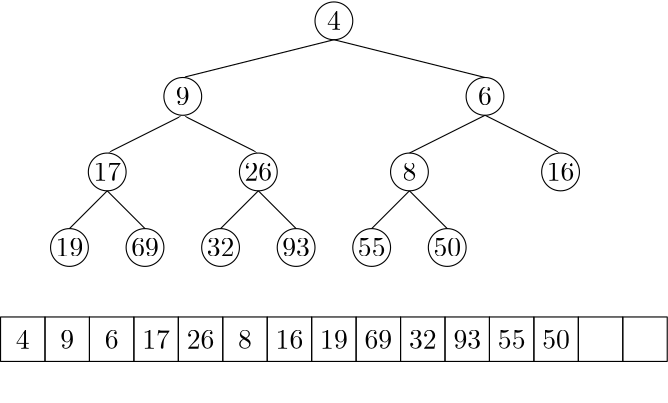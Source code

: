 <?xml version="1.0"?>
<!DOCTYPE ipe SYSTEM "ipe.dtd">
<ipe version="70010" creator="Ipe 7.0.10">
<info created="D:20110704105531" modified="D:20110704112433"/>
<ipestyle name="basic">
<symbol name="arrow/arc(spx)">
<path stroke="sym-stroke" fill="sym-stroke" pen="sym-pen">
0 0 m
-1 0.333 l
-1 -0.333 l
h
</path>
</symbol>
<symbol name="arrow/farc(spx)">
<path stroke="sym-stroke" fill="white" pen="sym-pen">
0 0 m
-1 0.333 l
-1 -0.333 l
h
</path>
</symbol>
<symbol name="mark/circle(sx)" transformations="translations">
<path fill="sym-stroke">
0.6 0 0 0.6 0 0 e
0.4 0 0 0.4 0 0 e
</path>
</symbol>
<symbol name="mark/disk(sx)" transformations="translations">
<path fill="sym-stroke">
0.6 0 0 0.6 0 0 e
</path>
</symbol>
<symbol name="mark/fdisk(sfx)" transformations="translations">
<group>
<path fill="sym-stroke" fillrule="eofill">
0.6 0 0 0.6 0 0 e
0.4 0 0 0.4 0 0 e
</path>
<path fill="sym-fill">
0.4 0 0 0.4 0 0 e
</path>
</group>
</symbol>
<symbol name="mark/box(sx)" transformations="translations">
<path fill="sym-stroke" fillrule="eofill">
-0.6 -0.6 m
0.6 -0.6 l
0.6 0.6 l
-0.6 0.6 l
h
-0.4 -0.4 m
0.4 -0.4 l
0.4 0.4 l
-0.4 0.4 l
h
</path>
</symbol>
<symbol name="mark/square(sx)" transformations="translations">
<path fill="sym-stroke">
-0.6 -0.6 m
0.6 -0.6 l
0.6 0.6 l
-0.6 0.6 l
h
</path>
</symbol>
<symbol name="mark/fsquare(sfx)" transformations="translations">
<group>
<path fill="sym-stroke" fillrule="eofill">
-0.6 -0.6 m
0.6 -0.6 l
0.6 0.6 l
-0.6 0.6 l
h
-0.4 -0.4 m
0.4 -0.4 l
0.4 0.4 l
-0.4 0.4 l
h
</path>
<path fill="sym-fill">
-0.4 -0.4 m
0.4 -0.4 l
0.4 0.4 l
-0.4 0.4 l
h
</path>
</group>
</symbol>
<symbol name="mark/cross(sx)" transformations="translations">
<group>
<path fill="sym-stroke">
-0.43 -0.57 m
0.57 0.43 l
0.43 0.57 l
-0.57 -0.43 l
h
</path>
<path fill="sym-stroke">
-0.43 0.57 m
0.57 -0.43 l
0.43 -0.57 l
-0.57 0.43 l
h
</path>
</group>
</symbol>
<symbol name="arrow/fnormal(spx)">
<path stroke="sym-stroke" fill="white" pen="sym-pen">
0 0 m
-1 0.333 l
-1 -0.333 l
h
</path>
</symbol>
<symbol name="arrow/pointed(spx)">
<path stroke="sym-stroke" fill="sym-stroke" pen="sym-pen">
0 0 m
-1 0.333 l
-0.8 0 l
-1 -0.333 l
h
</path>
</symbol>
<symbol name="arrow/fpointed(spx)">
<path stroke="sym-stroke" fill="white" pen="sym-pen">
0 0 m
-1 0.333 l
-0.8 0 l
-1 -0.333 l
h
</path>
</symbol>
<symbol name="arrow/linear(spx)">
<path stroke="sym-stroke" pen="sym-pen">
-1 0.333 m
0 0 l
-1 -0.333 l
</path>
</symbol>
<symbol name="arrow/fdouble(spx)">
<path stroke="sym-stroke" fill="white" pen="sym-pen">
0 0 m
-1 0.333 l
-1 -0.333 l
h
-1 0 m
-2 0.333 l
-2 -0.333 l
h
</path>
</symbol>
<symbol name="arrow/double(spx)">
<path stroke="sym-stroke" fill="sym-stroke" pen="sym-pen">
0 0 m
-1 0.333 l
-1 -0.333 l
h
-1 0 m
-2 0.333 l
-2 -0.333 l
h
</path>
</symbol>
<pen name="heavier" value="0.8"/>
<pen name="fat" value="1.2"/>
<pen name="ultrafat" value="2"/>
<symbolsize name="large" value="5"/>
<symbolsize name="small" value="2"/>
<symbolsize name="tiny" value="1.1"/>
<arrowsize name="large" value="10"/>
<arrowsize name="small" value="5"/>
<arrowsize name="tiny" value="3"/>
<color name="red" value="1 0 0"/>
<color name="green" value="0 1 0"/>
<color name="blue" value="0 0 1"/>
<color name="yellow" value="1 1 0"/>
<color name="orange" value="1 0.647 0"/>
<color name="gold" value="1 0.843 0"/>
<color name="purple" value="0.627 0.125 0.941"/>
<color name="gray" value="0.745"/>
<color name="brown" value="0.647 0.165 0.165"/>
<color name="navy" value="0 0 0.502"/>
<color name="pink" value="1 0.753 0.796"/>
<color name="seagreen" value="0.18 0.545 0.341"/>
<color name="turquoise" value="0.251 0.878 0.816"/>
<color name="violet" value="0.933 0.51 0.933"/>
<color name="darkblue" value="0 0 0.545"/>
<color name="darkcyan" value="0 0.545 0.545"/>
<color name="darkgray" value="0.663"/>
<color name="darkgreen" value="0 0.392 0"/>
<color name="darkmagenta" value="0.545 0 0.545"/>
<color name="darkorange" value="1 0.549 0"/>
<color name="darkred" value="0.545 0 0"/>
<color name="lightblue" value="0.678 0.847 0.902"/>
<color name="lightcyan" value="0.878 1 1"/>
<color name="lightgray" value="0.827"/>
<color name="lightgreen" value="0.565 0.933 0.565"/>
<color name="lightyellow" value="1 1 0.878"/>
<dashstyle name="dashed" value="[4] 0"/>
<dashstyle name="dotted" value="[1 3] 0"/>
<dashstyle name="dash dotted" value="[4 2 1 2] 0"/>
<dashstyle name="dash dot dotted" value="[4 2 1 2 1 2] 0"/>
<textsize name="large" value="\large"/>
<textsize name="small" value="\small"/>
<textsize name="tiny" value="\tiny"/>
<textsize name="Large" value="\Large"/>
<textsize name="LARGE" value="\LARGE"/>
<textsize name="huge" value="\huge"/>
<textsize name="Huge" value="\Huge"/>
<textsize name="footnote" value="\footnotesize"/>
<textstyle name="center" begin="\begin{center}" end="\end{center}"/>
<textstyle name="itemize" begin="\begin{itemize}" end="\end{itemize}"/>
<textstyle name="item" begin="\begin{itemize}\item{}" end="\end{itemize}"/>
<gridsize name="4 pts" value="4"/>
<gridsize name="8 pts (~3 mm)" value="8"/>
<gridsize name="16 pts (~6 mm)" value="16"/>
<gridsize name="32 pts (~12 mm)" value="32"/>
<gridsize name="10 pts (~3.5 mm)" value="10"/>
<gridsize name="20 pts (~7 mm)" value="20"/>
<gridsize name="14 pts (~5 mm)" value="14"/>
<gridsize name="28 pts (~10 mm)" value="28"/>
<gridsize name="56 pts (~20 mm)" value="56"/>
<anglesize name="90 deg" value="90"/>
<anglesize name="60 deg" value="60"/>
<anglesize name="45 deg" value="45"/>
<anglesize name="30 deg" value="30"/>
<anglesize name="22.5 deg" value="22.5"/>
<tiling name="falling" angle="-60" step="4" width="1"/>
<tiling name="rising" angle="30" step="4" width="1"/>
</ipestyle>
<page>
<layer name="alpha"/>
<layer name="beta"/>
<layer name="gamma"/>
<layer name="delta"/>
<layer name="epsilon"/>
<layer name="zeta"/>
<layer name="eta"/>
<layer name="theta"/>
<layer name="iota"/>
<layer name="kappa"/>
<view layers="alpha beta gamma delta epsilon" active="alpha"/>
<view layers="alpha gamma delta theta" active="theta"/>
<view layers="alpha delta zeta iota" active="iota"/>
<view layers="alpha zeta kappa" active="kappa"/>
<path layer="kappa" matrix="1 0 0 1 193.719 -162.329" fill="pink">
96 320 m
96 304 l
112 304 l
112 320 l
h
</path>
<path layer="iota" matrix="1 0 0 1 145.719 -162.329" fill="pink">
96 320 m
96 304 l
112 304 l
112 320 l
h
</path>
<path layer="theta" matrix="1 0 0 1 113.719 -162.329" fill="pink">
96 320 m
96 304 l
112 304 l
112 320 l
h
</path>
<path layer="kappa" matrix="0.425 0 0 0.425 248.12 101.086" fill="pink">
16 0 0 16 256 256 e
</path>
<path layer="iota" matrix="0.425 0 0 0.425 275.32 128.286" fill="pink">
16 0 0 16 256 256 e
</path>
<path layer="theta" matrix="0.425 0 0 0.425 220.92 155.486" fill="pink">
16 0 0 16 256 256 e
</path>
<path layer="epsilon" matrix="0.425 0 0 0.425 261.72 73.8864" stroke="black">
16 0 0 16 256 256 e
</path>
<path layer="alpha" matrix="0.85 0 0 0.85 112.12 -170.914" stroke="black">
256 504 m
192 488 l
</path>
<path matrix="0.85 0 0 0.85 112.12 -170.914" stroke="black">
256 504 m
320 488 l
</path>
<path matrix="0.85 0 0 0.85 112.12 -170.914" stroke="black">
192 472 m
160 456 l
</path>
<path matrix="0.85 0 0 0.85 112.12 -170.914" stroke="black">
192 472 m
224 456 l
</path>
<path matrix="0.85 0 0 0.85 112.12 -170.914" stroke="black">
320 472 m
288 456 l
</path>
<path matrix="0.85 0 0 0.85 112.12 -170.914" stroke="black">
320 472 m
352 456 l
</path>
<use matrix="0.85 0 0 0.85 16.9198 -204.914" name="mark/cross(sx)" pos="256 448" size="normal" stroke="white"/>
<use matrix="0.85 0 0 0.85 16.9198 -191.314" name="mark/cross(sx)" pos="256 448" size="normal" stroke="white"/>
<use matrix="0.85 0 0 0.85 57.7197 -150.514" name="mark/cross(sx)" pos="256 448" size="normal" stroke="white"/>
<use matrix="0.85 0 0 0.85 57.7197 -136.914" name="mark/cross(sx)" pos="256 448" size="normal" stroke="white"/>
<use matrix="0.85 0 0 0.85 193.72 -177.714" name="mark/cross(sx)" pos="256 448" size="normal" stroke="white"/>
<use matrix="0.85 0 0 0.85 193.72 -164.114" name="mark/cross(sx)" pos="256 448" size="normal" stroke="white"/>
<use matrix="0.85 0 0 0.85 84.9198 -177.714" name="mark/cross(sx)" pos="256 448" size="normal" stroke="white"/>
<use matrix="0.85 0 0 0.85 84.9198 -164.114" name="mark/cross(sx)" pos="256 448" size="normal" stroke="white"/>
<use matrix="0.85 0 0 0.85 30.5198 -177.714" name="mark/cross(sx)" pos="256 448" size="normal" stroke="white"/>
<use matrix="0.85 0 0 0.85 30.5198 -164.114" name="mark/cross(sx)" pos="256 448" size="normal" stroke="white"/>
<path matrix="0.425 0 0 0.425 125.72 73.8864" stroke="black">
16 0 0 16 256 256 e
</path>
<text matrix="0.425 0 0 0.425 125.72 73.8864" transformations="translations" pos="256 256" stroke="black" type="label" halign="center" valign="center">19</text>
<use matrix="0.85 0 0 0.85 44.1198 -204.914" name="mark/cross(sx)" pos="256 448" size="normal" stroke="white"/>
<use matrix="0.85 0 0 0.85 44.1198 -191.314" name="mark/cross(sx)" pos="256 448" size="normal" stroke="white"/>
<use matrix="0.85 0 0 0.85 71.3198 -204.914" name="mark/cross(sx)" pos="256 448" size="normal" stroke="white"/>
<use matrix="0.85 0 0 0.85 71.3198 -191.314" name="mark/cross(sx)" pos="256 448" size="normal" stroke="white"/>
<use matrix="0.85 0 0 0.85 98.5198 -204.914" name="mark/cross(sx)" pos="256 448" size="normal" stroke="white"/>
<use matrix="0.85 0 0 0.85 98.5198 -191.314" name="mark/cross(sx)" pos="256 448" size="normal" stroke="white"/>
<use matrix="0.85 0 0 0.85 125.72 -204.914" name="mark/cross(sx)" pos="256 448" size="normal" stroke="white"/>
<use matrix="0.85 0 0 0.85 125.72 -191.314" name="mark/cross(sx)" pos="256 448" size="normal" stroke="white"/>
<use matrix="0.85 0 0 0.85 180.12 -204.914" name="mark/cross(sx)" pos="256 448" size="normal" stroke="white"/>
<use matrix="0.85 0 0 0.85 180.12 -191.314" name="mark/cross(sx)" pos="256 448" size="normal" stroke="white"/>
<use matrix="0.85 0 0 0.85 207.32 -204.914" name="mark/cross(sx)" pos="256 448" size="normal" stroke="white"/>
<use matrix="0.85 0 0 0.85 207.32 -191.314" name="mark/cross(sx)" pos="256 448" size="normal" stroke="white"/>
<path matrix="0.85 0 0 0.85 112.12 -170.914" stroke="black">
160 440 m
144 424 l
</path>
<path matrix="0.85 0 0 0.85 112.12 -170.914" stroke="black">
160 440 m
176 424 l
</path>
<path matrix="0.85 0 0 0.85 112.12 -170.914" stroke="black">
224 440 m
208 424 l
</path>
<path matrix="0.85 0 0 0.85 112.12 -170.914" stroke="black">
224 440 m
240 424 l
</path>
<path matrix="0.85 0 0 0.85 112.12 -170.914" stroke="black">
288 440 m
272 424 l
</path>
<path layer="epsilon" matrix="0.85 0 0 0.85 112.12 -170.914" stroke="black">
288 440 m
304 424 l
</path>
<path layer="alpha" matrix="0.425 0 0 0.425 139.32 101.086" stroke="black">
16 0 0 16 256 256 e
</path>
<text matrix="0.425 0 0 0.425 139.32 101.086" transformations="translations" pos="256 256" stroke="black" type="label" halign="center" valign="center">17</text>
<path matrix="0.425 0 0 0.425 152.92 73.8864" stroke="black">
16 0 0 16 256 256 e
</path>
<text matrix="0.425 0 0 0.425 152.92 73.8864" transformations="translations" pos="256 256" stroke="black" type="label" halign="center" valign="center">69</text>
<path matrix="0.425 0 0 0.425 166.52 128.286" stroke="black">
16 0 0 16 256 256 e
</path>
<text matrix="0.425 0 0 0.425 166.52 128.286" transformations="translations" pos="256 256" stroke="black" type="label" halign="center" valign="center">9</text>
<path matrix="0.425 0 0 0.425 180.12 73.8864" stroke="black">
16 0 0 16 256 256 e
</path>
<text matrix="0.425 0 0 0.425 180.12 73.8864" transformations="translations" pos="256 256" stroke="black" type="label" halign="center" valign="center">32</text>
<path matrix="0.425 0 0 0.425 193.72 101.086" stroke="black">
16 0 0 16 256 256 e
</path>
<text matrix="0.425 0 0 0.425 193.72 101.086" transformations="translations" pos="256 256" stroke="black" type="label" halign="center" valign="center">26</text>
<path matrix="0.425 0 0 0.425 207.32 73.8864" stroke="black">
16 0 0 16 256 256 e
</path>
<text matrix="0.425 0 0 0.425 207.32 73.8864" transformations="translations" pos="256 256" stroke="black" type="label" halign="center" valign="center">93</text>
<path matrix="0.425 0 0 0.425 220.92 155.486" stroke="black">
16 0 0 16 256 256 e
</path>
<text layer="beta" matrix="0.425 0 0 0.425 220.92 155.486" transformations="translations" pos="256 256" stroke="black" type="label" halign="center" valign="center">4</text>
<path layer="alpha" matrix="0.425 0 0 0.425 234.52 73.8864" stroke="black">
16 0 0 16 256 256 e
</path>
<text matrix="0.425 0 0 0.425 234.52 73.8864" transformations="translations" pos="256 256" stroke="black" type="label" halign="center" valign="center">55</text>
<path matrix="0.425 0 0 0.425 302.52 101.086" stroke="black">
16 0 0 16 256 256 e
</path>
<text matrix="0.425 0 0 0.425 302.52 101.086" transformations="translations" pos="256 256" stroke="black" type="label" halign="center" valign="center">16</text>
<path matrix="0.425 0 0 0.425 248.12 101.086" stroke="black">
16 0 0 16 256 256 e
</path>
<path matrix="0.425 0 0 0.425 275.32 128.286" stroke="black">
16 0 0 16 256 256 e
</path>
<group layer="kappa" matrix="1 0 0 1 62.7284 96">
<text matrix="1 0 0 1 65.0135 -274.841" transformations="translations" pos="105.977 306.738" stroke="darkgray" type="label" halign="center" valign="baseline">1</text>
<text matrix="1 0 0 1 81.0134 -274.841" transformations="translations" pos="105.977 306.738" stroke="darkgray" type="label" halign="center" valign="baseline">2</text>
<text matrix="1 0 0 1 113.013 -274.841" transformations="translations" pos="105.977 306.738" stroke="darkgray" type="label" halign="center" valign="baseline">4</text>
<text matrix="1 0 0 1 129.013 -274.841" transformations="translations" pos="105.977 306.738" stroke="darkgray" type="label" halign="center" valign="baseline">5</text>
<text matrix="1 0 0 1 97.013 -274.841" transformations="translations" pos="105.977 306.738" stroke="darkgray" type="label" halign="center" valign="baseline">3</text>
<text matrix="1 0 0 1 145.014 -274.841" transformations="translations" pos="105.977 306.738" stroke="darkgray" type="label" halign="center" valign="baseline">6</text>
<text matrix="1 0 0 1 161.014 -274.841" transformations="translations" pos="105.977 306.738" stroke="darkgray" type="label" halign="center" valign="baseline">7</text>
<text matrix="1 0 0 1 177.014 -274.841" transformations="translations" pos="105.977 306.738" stroke="darkgray" type="label" halign="center" valign="baseline">8</text>
<text matrix="1 0 0 1 193.014 -274.841" transformations="translations" pos="105.977 306.738" stroke="darkgray" type="label" halign="center" valign="baseline">9</text>
<text matrix="1 0 0 1 209.015 -274.841" transformations="translations" pos="105.977 306.738" stroke="darkgray" type="label" halign="center" valign="baseline">10</text>
<text matrix="1 0 0 1 225.015 -274.841" transformations="translations" pos="105.977 306.738" stroke="darkgray" type="label" halign="center" valign="baseline">11</text>
<text matrix="1 0 0 1 241.015 -274.841" transformations="translations" pos="105.977 306.738" stroke="darkgray" type="label" halign="center" valign="baseline">12</text>
<text matrix="1 0 0 1 257.015 -274.841" transformations="translations" pos="105.977 306.738" stroke="darkgray" type="label" halign="center" valign="baseline">13</text>
<text matrix="1 0 0 1 273.015 -274.841" transformations="translations" pos="105.977 306.738" stroke="darkgray" type="label" halign="center" valign="baseline">14</text>
<text matrix="1 0 0 1 49.014 -274.841" transformations="translations" pos="105.977 306.738" stroke="darkgray" type="label" halign="center" valign="baseline">0</text>
</group>
<text layer="alpha" matrix="1 0 0 1 127.742 -160.526" transformations="translations" pos="105.977 306.738" stroke="black" type="label" halign="center" valign="baseline">9</text>
<text matrix="1 0 0 1 175.742 -160.526" transformations="translations" pos="105.977 306.738" stroke="black" type="label" halign="center" valign="baseline">26</text>
<text matrix="1 0 0 1 159.742 -160.526" transformations="translations" pos="105.977 306.738" stroke="black" type="label" halign="center" valign="baseline">17</text>
<text matrix="1 0 0 1 207.743 -160.526" transformations="translations" pos="105.977 306.738" stroke="black" type="label" halign="center" valign="baseline">16</text>
<text matrix="1 0 0 1 223.743 -160.526" transformations="translations" pos="105.977 306.738" stroke="black" type="label" halign="center" valign="baseline">19</text>
<text matrix="1 0 0 1 239.743 -160.526" transformations="translations" pos="105.977 306.738" stroke="black" type="label" halign="center" valign="baseline">69</text>
<text matrix="1 0 0 1 255.743 -160.526" transformations="translations" pos="105.977 306.738" stroke="black" type="label" halign="center" valign="baseline">32</text>
<text matrix="1 0 0 1 271.744 -160.526" transformations="translations" pos="105.977 306.738" stroke="black" type="label" halign="center" valign="baseline">93</text>
<text matrix="1 0 0 1 287.744 -160.526" transformations="translations" pos="105.977 306.738" stroke="black" type="label" halign="center" valign="baseline">55</text>
<text layer="beta" matrix="1 0 0 1 111.743 -160.526" transformations="translations" pos="105.977 306.738" stroke="black" type="label" halign="center" valign="baseline">4</text>
<text layer="epsilon" matrix="0.425 0 0 0.425 261.72 73.8864" transformations="translations" pos="256 256" stroke="black" type="label" halign="center" valign="center">50</text>
<text layer="delta" matrix="0.425 0 0 0.425 248.12 101.087" transformations="translations" pos="256 256" stroke="black" type="label" halign="center" valign="center">8</text>
<text layer="gamma" matrix="0.425 0 0 0.425 275.32 128.287" transformations="translations" pos="256 256" stroke="black" type="label" halign="center" valign="center">6</text>
<text layer="epsilon" matrix="1 0 0 1 303.744 -160.526" transformations="translations" pos="105.977 306.738" stroke="black" type="label" halign="center" valign="baseline">50</text>
<text layer="gamma" matrix="1 0 0 1 143.742 -160.526" transformations="translations" pos="105.977 306.738" stroke="black" type="label" halign="center" valign="baseline">6</text>
<text layer="delta" matrix="1 0 0 1 191.742 -160.526" transformations="translations" pos="105.977 306.738" stroke="black" type="label" halign="center" valign="baseline">8</text>
<path layer="alpha" matrix="1 0 0 1 113.719 -162.329" stroke="black">
96 320 m
96 304 l
112 304 l
112 320 l
h
</path>
<path matrix="1 0 0 1 129.719 -162.329" stroke="black">
96 320 m
96 304 l
112 304 l
112 320 l
h
</path>
<path matrix="1 0 0 1 161.719 -162.329" stroke="black">
96 320 m
96 304 l
112 304 l
112 320 l
h
</path>
<path matrix="1 0 0 1 177.719 -162.329" stroke="black">
96 320 m
96 304 l
112 304 l
112 320 l
h
</path>
<path matrix="1 0 0 1 193.719 -162.329" stroke="black">
96 320 m
96 304 l
112 304 l
112 320 l
h
</path>
<path matrix="1 0 0 1 209.719 -162.329" stroke="black">
96 320 m
96 304 l
112 304 l
112 320 l
h
</path>
<path matrix="1 0 0 1 225.72 -162.329" stroke="black">
96 320 m
96 304 l
112 304 l
112 320 l
h
</path>
<path matrix="1 0 0 1 241.72 -162.329" stroke="black">
96 320 m
96 304 l
112 304 l
112 320 l
h
</path>
<path matrix="1 0 0 1 257.72 -162.329" stroke="black">
96 320 m
96 304 l
112 304 l
112 320 l
h
</path>
<path matrix="1 0 0 1 273.72 -162.329" stroke="black">
96 320 m
96 304 l
112 304 l
112 320 l
h
</path>
<path matrix="1 0 0 1 289.72 -162.329" stroke="black">
96 320 m
96 304 l
112 304 l
112 320 l
h
</path>
<path matrix="1 0 0 1 305.721 -162.329" stroke="black">
96 320 m
96 304 l
112 304 l
112 320 l
h
</path>
<path matrix="1 0 0 1 321.721 -162.329" stroke="black">
96 320 m
96 304 l
112 304 l
112 320 l
h
</path>
<path matrix="1 0 0 1 337.721 -162.329" stroke="black">
96 320 m
96 304 l
112 304 l
112 320 l
h
</path>
<text layer="theta" matrix="0.425 0 0 0.425 220.92 155.487" transformations="translations" pos="256 256" stroke="black" type="label" halign="center" valign="center">50</text>
<text layer="zeta" matrix="0.425 0 0 0.425 220.92 155.488" transformations="translations" pos="256 256" stroke="black" type="label" halign="center" valign="center">6</text>
<text layer="iota" matrix="0.425 0 0 0.425 275.32 128.287" transformations="translations" pos="256 256" stroke="black" type="label" halign="center" valign="center">50</text>
<text layer="kappa" matrix="0.425 0 0 0.425 248.12 101.087" transformations="translations" pos="256 256" stroke="black" type="label" halign="center" valign="center">50</text>
<text matrix="0.425 0 0 0.425 275.32 128.287" transformations="translations" pos="256 256" stroke="black" type="label" halign="center" valign="center">8</text>
<text layer="theta" matrix="1 0 0 1 111.743 -160.526" transformations="translations" pos="105.977 306.738" stroke="black" type="label" halign="center" valign="baseline">50</text>
<text layer="zeta" matrix="1 0 0 1 111.743 -160.526" transformations="translations" pos="105.977 306.738" stroke="black" type="label" halign="center" valign="baseline">6</text>
<text layer="iota" matrix="1 0 0 1 143.742 -160.526" transformations="translations" pos="105.977 306.738" stroke="black" type="label" halign="center" valign="baseline">50</text>
<text layer="kappa" matrix="1 0 0 1 143.742 -160.526" transformations="translations" pos="105.977 306.738" stroke="black" type="label" halign="center" valign="baseline">8</text>
<text matrix="1 0 0 1 191.742 -160.526" transformations="translations" pos="105.977 306.738" stroke="black" type="label" halign="center" valign="baseline">50</text>
<path layer="iota" matrix="1 0 0 1 145.719 -162.329" stroke="black">
96 320 m
96 304 l
112 304 l
112 320 l
h
</path>
<path layer="alpha" matrix="1 0 0 1 145.719 -162.329" stroke="black">
96 320 m
96 304 l
112 304 l
112 320 l
h
</path>
</page>
</ipe>
